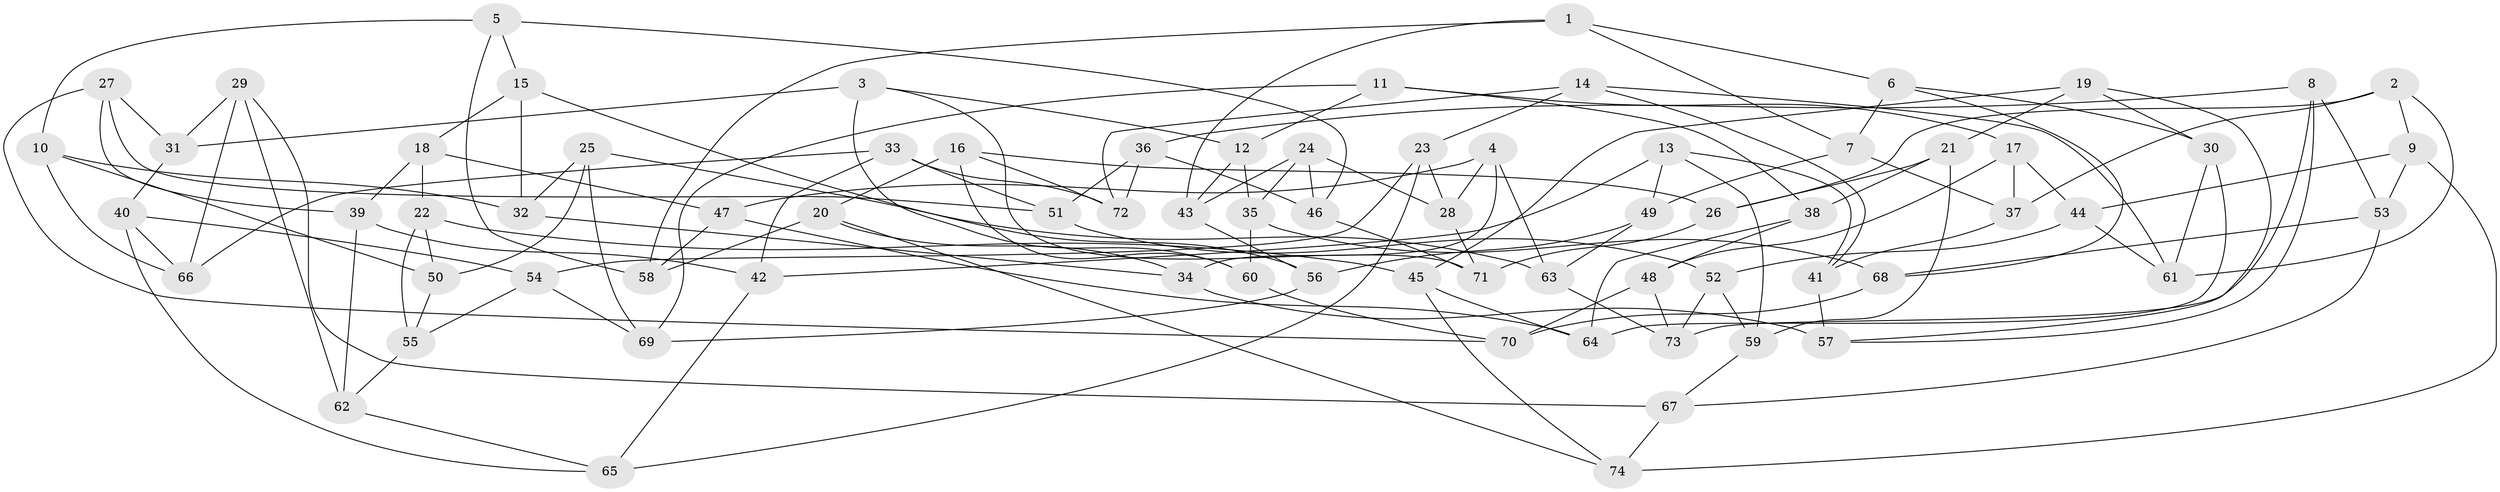 // coarse degree distribution, {7: 0.13636363636363635, 4: 0.18181818181818182, 6: 0.18181818181818182, 5: 0.045454545454545456, 11: 0.13636363636363635, 8: 0.22727272727272727, 2: 0.045454545454545456, 3: 0.045454545454545456}
// Generated by graph-tools (version 1.1) at 2025/20/03/04/25 18:20:44]
// undirected, 74 vertices, 148 edges
graph export_dot {
graph [start="1"]
  node [color=gray90,style=filled];
  1;
  2;
  3;
  4;
  5;
  6;
  7;
  8;
  9;
  10;
  11;
  12;
  13;
  14;
  15;
  16;
  17;
  18;
  19;
  20;
  21;
  22;
  23;
  24;
  25;
  26;
  27;
  28;
  29;
  30;
  31;
  32;
  33;
  34;
  35;
  36;
  37;
  38;
  39;
  40;
  41;
  42;
  43;
  44;
  45;
  46;
  47;
  48;
  49;
  50;
  51;
  52;
  53;
  54;
  55;
  56;
  57;
  58;
  59;
  60;
  61;
  62;
  63;
  64;
  65;
  66;
  67;
  68;
  69;
  70;
  71;
  72;
  73;
  74;
  1 -- 43;
  1 -- 7;
  1 -- 58;
  1 -- 6;
  2 -- 26;
  2 -- 37;
  2 -- 9;
  2 -- 61;
  3 -- 31;
  3 -- 12;
  3 -- 71;
  3 -- 60;
  4 -- 63;
  4 -- 34;
  4 -- 47;
  4 -- 28;
  5 -- 46;
  5 -- 10;
  5 -- 15;
  5 -- 58;
  6 -- 7;
  6 -- 68;
  6 -- 30;
  7 -- 37;
  7 -- 49;
  8 -- 53;
  8 -- 73;
  8 -- 36;
  8 -- 57;
  9 -- 53;
  9 -- 74;
  9 -- 44;
  10 -- 32;
  10 -- 50;
  10 -- 66;
  11 -- 17;
  11 -- 38;
  11 -- 69;
  11 -- 12;
  12 -- 35;
  12 -- 43;
  13 -- 59;
  13 -- 41;
  13 -- 49;
  13 -- 42;
  14 -- 61;
  14 -- 23;
  14 -- 72;
  14 -- 41;
  15 -- 18;
  15 -- 56;
  15 -- 32;
  16 -- 72;
  16 -- 20;
  16 -- 60;
  16 -- 26;
  17 -- 37;
  17 -- 44;
  17 -- 48;
  18 -- 47;
  18 -- 22;
  18 -- 39;
  19 -- 21;
  19 -- 45;
  19 -- 30;
  19 -- 57;
  20 -- 58;
  20 -- 34;
  20 -- 74;
  21 -- 59;
  21 -- 26;
  21 -- 38;
  22 -- 55;
  22 -- 45;
  22 -- 50;
  23 -- 65;
  23 -- 54;
  23 -- 28;
  24 -- 28;
  24 -- 43;
  24 -- 35;
  24 -- 46;
  25 -- 69;
  25 -- 32;
  25 -- 50;
  25 -- 63;
  26 -- 71;
  27 -- 51;
  27 -- 31;
  27 -- 70;
  27 -- 39;
  28 -- 71;
  29 -- 66;
  29 -- 31;
  29 -- 62;
  29 -- 67;
  30 -- 64;
  30 -- 61;
  31 -- 40;
  32 -- 34;
  33 -- 66;
  33 -- 51;
  33 -- 42;
  33 -- 72;
  34 -- 57;
  35 -- 68;
  35 -- 60;
  36 -- 46;
  36 -- 72;
  36 -- 51;
  37 -- 41;
  38 -- 48;
  38 -- 64;
  39 -- 42;
  39 -- 62;
  40 -- 66;
  40 -- 65;
  40 -- 54;
  41 -- 57;
  42 -- 65;
  43 -- 56;
  44 -- 52;
  44 -- 61;
  45 -- 64;
  45 -- 74;
  46 -- 71;
  47 -- 64;
  47 -- 58;
  48 -- 70;
  48 -- 73;
  49 -- 56;
  49 -- 63;
  50 -- 55;
  51 -- 52;
  52 -- 73;
  52 -- 59;
  53 -- 67;
  53 -- 68;
  54 -- 69;
  54 -- 55;
  55 -- 62;
  56 -- 69;
  59 -- 67;
  60 -- 70;
  62 -- 65;
  63 -- 73;
  67 -- 74;
  68 -- 70;
}
